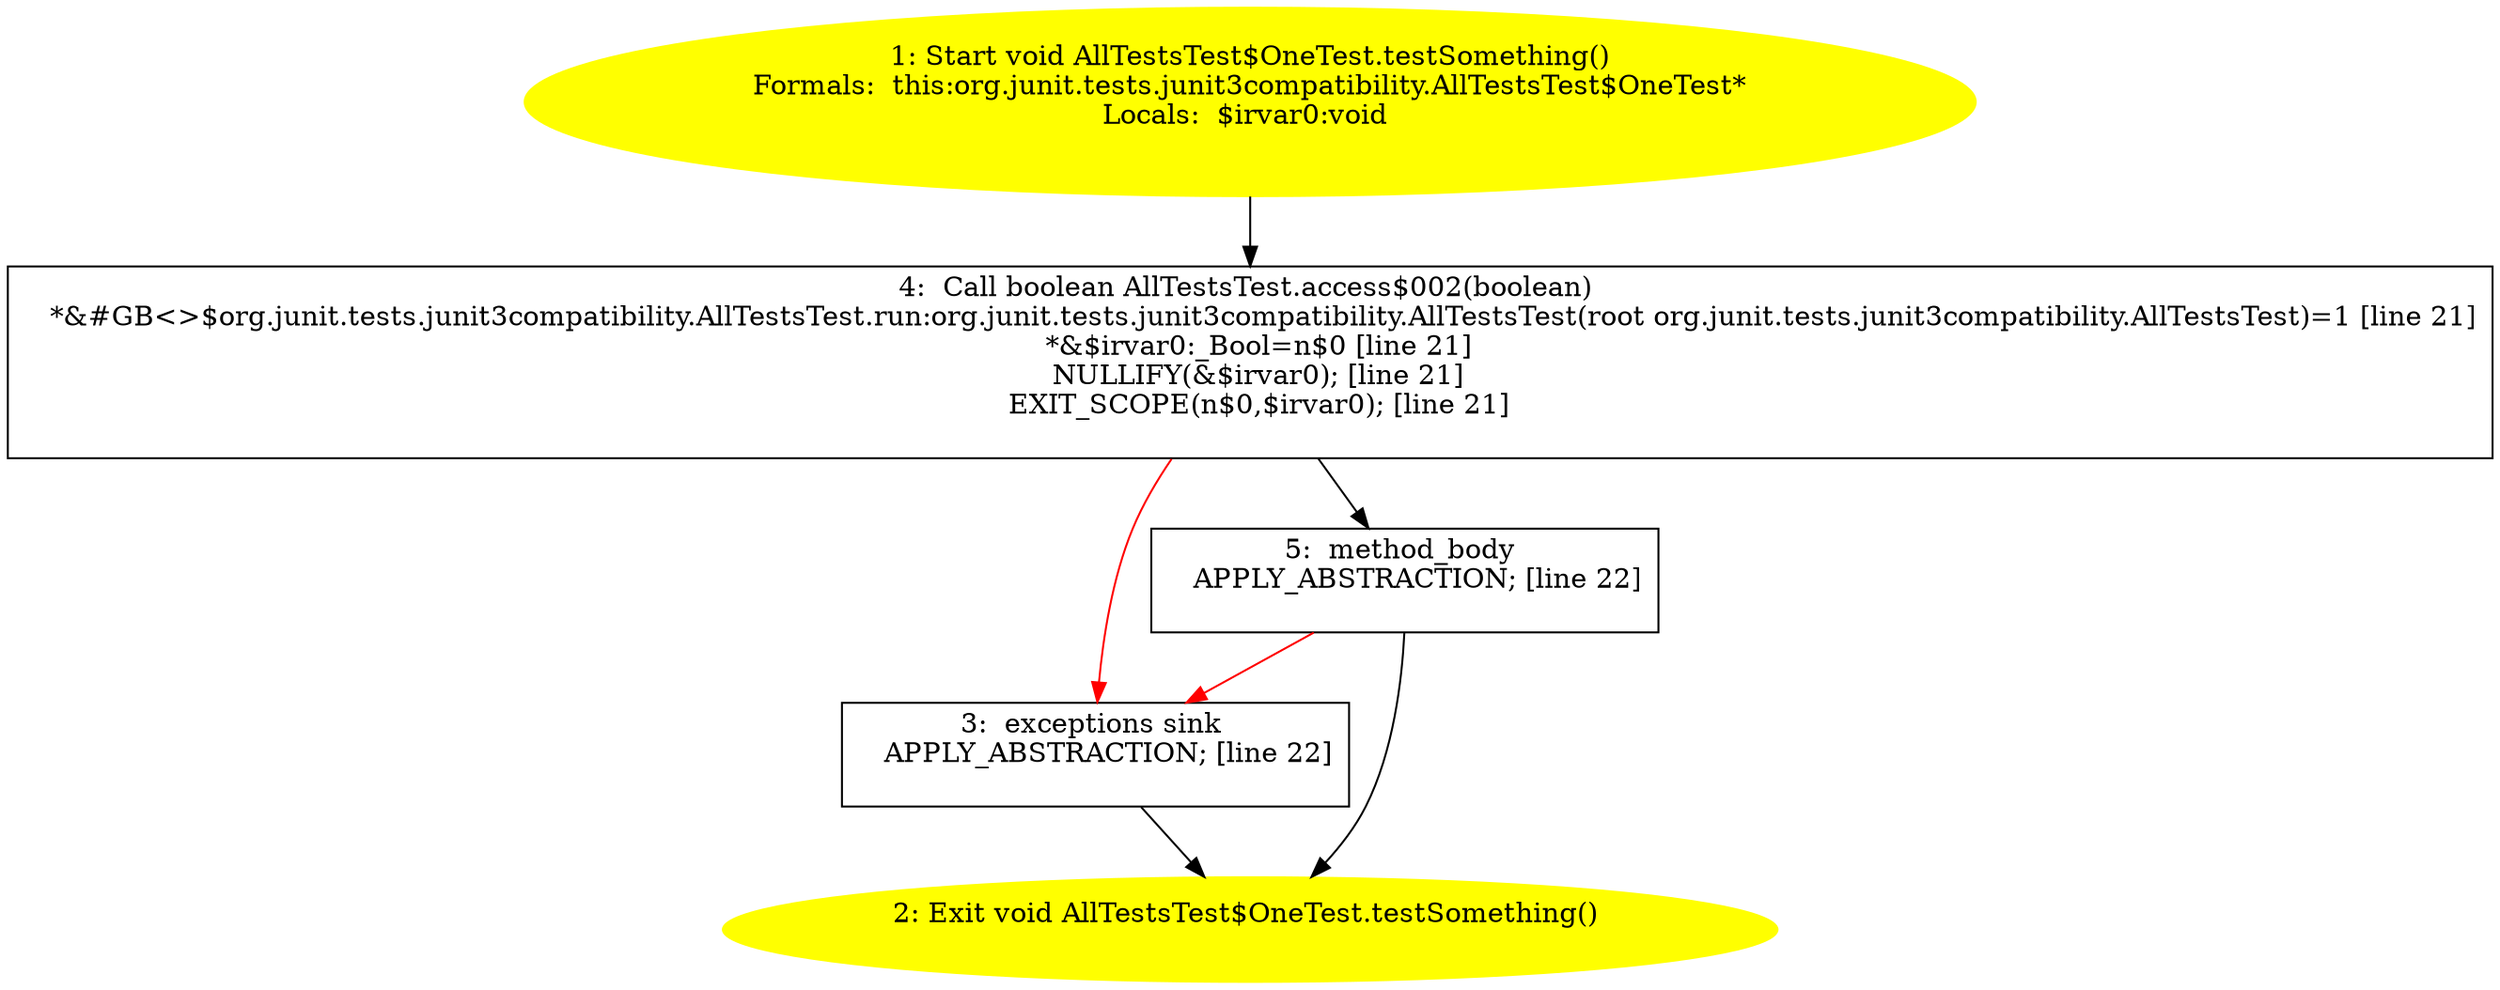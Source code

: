 /* @generated */
digraph cfg {
"org.junit.tests.junit3compatibility.AllTestsTest$OneTest.testSomething():void.da33d742b8b272e5e37b7a1faf8b7c9c_1" [label="1: Start void AllTestsTest$OneTest.testSomething()\nFormals:  this:org.junit.tests.junit3compatibility.AllTestsTest$OneTest*\nLocals:  $irvar0:void \n  " color=yellow style=filled]
	

	 "org.junit.tests.junit3compatibility.AllTestsTest$OneTest.testSomething():void.da33d742b8b272e5e37b7a1faf8b7c9c_1" -> "org.junit.tests.junit3compatibility.AllTestsTest$OneTest.testSomething():void.da33d742b8b272e5e37b7a1faf8b7c9c_4" ;
"org.junit.tests.junit3compatibility.AllTestsTest$OneTest.testSomething():void.da33d742b8b272e5e37b7a1faf8b7c9c_2" [label="2: Exit void AllTestsTest$OneTest.testSomething() \n  " color=yellow style=filled]
	

"org.junit.tests.junit3compatibility.AllTestsTest$OneTest.testSomething():void.da33d742b8b272e5e37b7a1faf8b7c9c_3" [label="3:  exceptions sink \n   APPLY_ABSTRACTION; [line 22]\n " shape="box"]
	

	 "org.junit.tests.junit3compatibility.AllTestsTest$OneTest.testSomething():void.da33d742b8b272e5e37b7a1faf8b7c9c_3" -> "org.junit.tests.junit3compatibility.AllTestsTest$OneTest.testSomething():void.da33d742b8b272e5e37b7a1faf8b7c9c_2" ;
"org.junit.tests.junit3compatibility.AllTestsTest$OneTest.testSomething():void.da33d742b8b272e5e37b7a1faf8b7c9c_4" [label="4:  Call boolean AllTestsTest.access$002(boolean) \n   *&#GB<>$org.junit.tests.junit3compatibility.AllTestsTest.run:org.junit.tests.junit3compatibility.AllTestsTest(root org.junit.tests.junit3compatibility.AllTestsTest)=1 [line 21]\n  *&$irvar0:_Bool=n$0 [line 21]\n  NULLIFY(&$irvar0); [line 21]\n  EXIT_SCOPE(n$0,$irvar0); [line 21]\n " shape="box"]
	

	 "org.junit.tests.junit3compatibility.AllTestsTest$OneTest.testSomething():void.da33d742b8b272e5e37b7a1faf8b7c9c_4" -> "org.junit.tests.junit3compatibility.AllTestsTest$OneTest.testSomething():void.da33d742b8b272e5e37b7a1faf8b7c9c_5" ;
	 "org.junit.tests.junit3compatibility.AllTestsTest$OneTest.testSomething():void.da33d742b8b272e5e37b7a1faf8b7c9c_4" -> "org.junit.tests.junit3compatibility.AllTestsTest$OneTest.testSomething():void.da33d742b8b272e5e37b7a1faf8b7c9c_3" [color="red" ];
"org.junit.tests.junit3compatibility.AllTestsTest$OneTest.testSomething():void.da33d742b8b272e5e37b7a1faf8b7c9c_5" [label="5:  method_body \n   APPLY_ABSTRACTION; [line 22]\n " shape="box"]
	

	 "org.junit.tests.junit3compatibility.AllTestsTest$OneTest.testSomething():void.da33d742b8b272e5e37b7a1faf8b7c9c_5" -> "org.junit.tests.junit3compatibility.AllTestsTest$OneTest.testSomething():void.da33d742b8b272e5e37b7a1faf8b7c9c_2" ;
	 "org.junit.tests.junit3compatibility.AllTestsTest$OneTest.testSomething():void.da33d742b8b272e5e37b7a1faf8b7c9c_5" -> "org.junit.tests.junit3compatibility.AllTestsTest$OneTest.testSomething():void.da33d742b8b272e5e37b7a1faf8b7c9c_3" [color="red" ];
}
